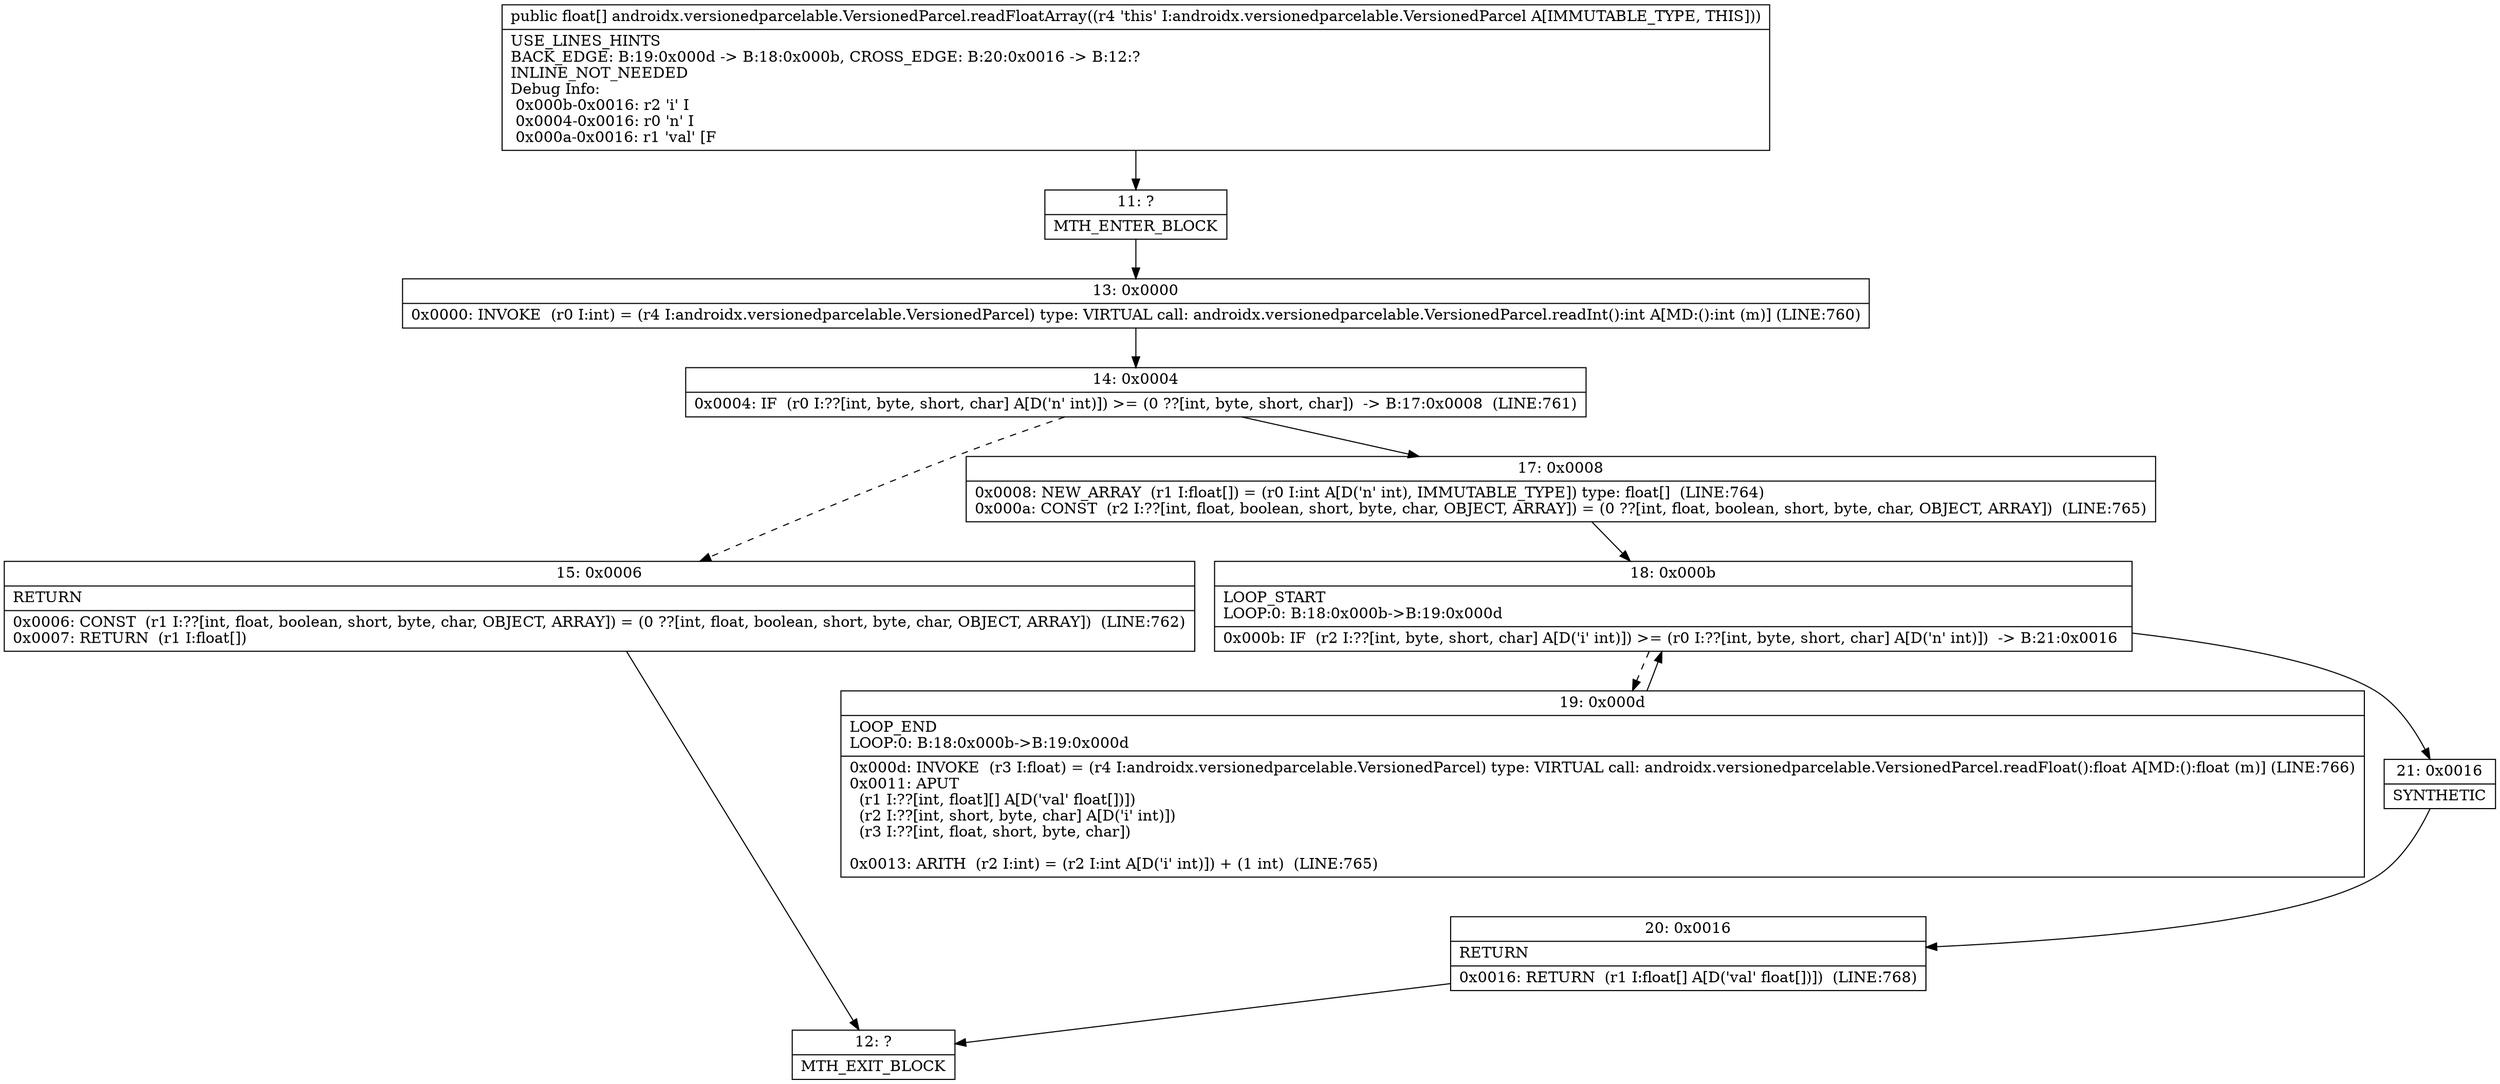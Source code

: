 digraph "CFG forandroidx.versionedparcelable.VersionedParcel.readFloatArray()[F" {
Node_11 [shape=record,label="{11\:\ ?|MTH_ENTER_BLOCK\l}"];
Node_13 [shape=record,label="{13\:\ 0x0000|0x0000: INVOKE  (r0 I:int) = (r4 I:androidx.versionedparcelable.VersionedParcel) type: VIRTUAL call: androidx.versionedparcelable.VersionedParcel.readInt():int A[MD:():int (m)] (LINE:760)\l}"];
Node_14 [shape=record,label="{14\:\ 0x0004|0x0004: IF  (r0 I:??[int, byte, short, char] A[D('n' int)]) \>= (0 ??[int, byte, short, char])  \-\> B:17:0x0008  (LINE:761)\l}"];
Node_15 [shape=record,label="{15\:\ 0x0006|RETURN\l|0x0006: CONST  (r1 I:??[int, float, boolean, short, byte, char, OBJECT, ARRAY]) = (0 ??[int, float, boolean, short, byte, char, OBJECT, ARRAY])  (LINE:762)\l0x0007: RETURN  (r1 I:float[]) \l}"];
Node_12 [shape=record,label="{12\:\ ?|MTH_EXIT_BLOCK\l}"];
Node_17 [shape=record,label="{17\:\ 0x0008|0x0008: NEW_ARRAY  (r1 I:float[]) = (r0 I:int A[D('n' int), IMMUTABLE_TYPE]) type: float[]  (LINE:764)\l0x000a: CONST  (r2 I:??[int, float, boolean, short, byte, char, OBJECT, ARRAY]) = (0 ??[int, float, boolean, short, byte, char, OBJECT, ARRAY])  (LINE:765)\l}"];
Node_18 [shape=record,label="{18\:\ 0x000b|LOOP_START\lLOOP:0: B:18:0x000b\-\>B:19:0x000d\l|0x000b: IF  (r2 I:??[int, byte, short, char] A[D('i' int)]) \>= (r0 I:??[int, byte, short, char] A[D('n' int)])  \-\> B:21:0x0016 \l}"];
Node_19 [shape=record,label="{19\:\ 0x000d|LOOP_END\lLOOP:0: B:18:0x000b\-\>B:19:0x000d\l|0x000d: INVOKE  (r3 I:float) = (r4 I:androidx.versionedparcelable.VersionedParcel) type: VIRTUAL call: androidx.versionedparcelable.VersionedParcel.readFloat():float A[MD:():float (m)] (LINE:766)\l0x0011: APUT  \l  (r1 I:??[int, float][] A[D('val' float[])])\l  (r2 I:??[int, short, byte, char] A[D('i' int)])\l  (r3 I:??[int, float, short, byte, char])\l \l0x0013: ARITH  (r2 I:int) = (r2 I:int A[D('i' int)]) + (1 int)  (LINE:765)\l}"];
Node_21 [shape=record,label="{21\:\ 0x0016|SYNTHETIC\l}"];
Node_20 [shape=record,label="{20\:\ 0x0016|RETURN\l|0x0016: RETURN  (r1 I:float[] A[D('val' float[])])  (LINE:768)\l}"];
MethodNode[shape=record,label="{public float[] androidx.versionedparcelable.VersionedParcel.readFloatArray((r4 'this' I:androidx.versionedparcelable.VersionedParcel A[IMMUTABLE_TYPE, THIS]))  | USE_LINES_HINTS\lBACK_EDGE: B:19:0x000d \-\> B:18:0x000b, CROSS_EDGE: B:20:0x0016 \-\> B:12:?\lINLINE_NOT_NEEDED\lDebug Info:\l  0x000b\-0x0016: r2 'i' I\l  0x0004\-0x0016: r0 'n' I\l  0x000a\-0x0016: r1 'val' [F\l}"];
MethodNode -> Node_11;Node_11 -> Node_13;
Node_13 -> Node_14;
Node_14 -> Node_15[style=dashed];
Node_14 -> Node_17;
Node_15 -> Node_12;
Node_17 -> Node_18;
Node_18 -> Node_19[style=dashed];
Node_18 -> Node_21;
Node_19 -> Node_18;
Node_21 -> Node_20;
Node_20 -> Node_12;
}

